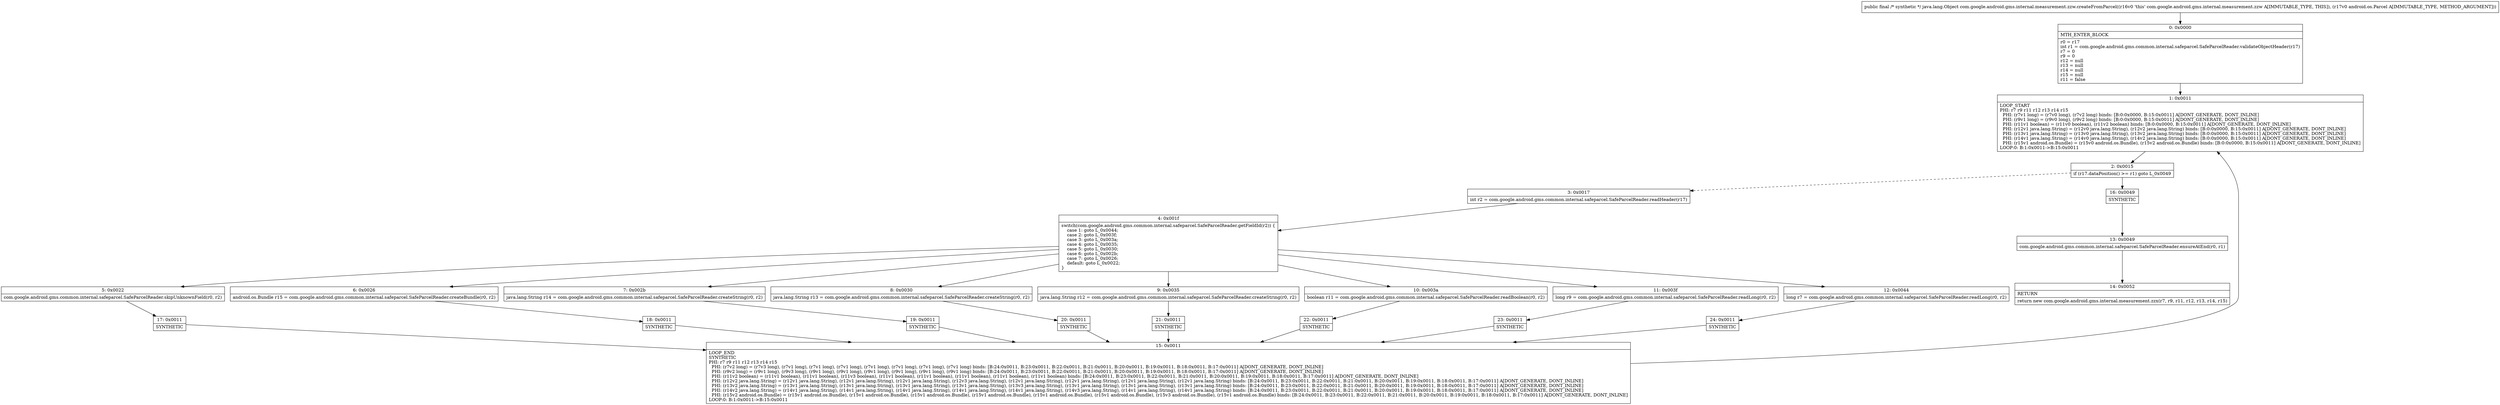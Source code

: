 digraph "CFG forcom.google.android.gms.internal.measurement.zzw.createFromParcel(Landroid\/os\/Parcel;)Ljava\/lang\/Object;" {
Node_0 [shape=record,label="{0\:\ 0x0000|MTH_ENTER_BLOCK\l|r0 = r17\lint r1 = com.google.android.gms.common.internal.safeparcel.SafeParcelReader.validateObjectHeader(r17)\lr7 = 0\lr9 = 0\lr12 = null\lr13 = null\lr14 = null\lr15 = null\lr11 = false\l}"];
Node_1 [shape=record,label="{1\:\ 0x0011|LOOP_START\lPHI: r7 r9 r11 r12 r13 r14 r15 \l  PHI: (r7v1 long) = (r7v0 long), (r7v2 long) binds: [B:0:0x0000, B:15:0x0011] A[DONT_GENERATE, DONT_INLINE]\l  PHI: (r9v1 long) = (r9v0 long), (r9v2 long) binds: [B:0:0x0000, B:15:0x0011] A[DONT_GENERATE, DONT_INLINE]\l  PHI: (r11v1 boolean) = (r11v0 boolean), (r11v2 boolean) binds: [B:0:0x0000, B:15:0x0011] A[DONT_GENERATE, DONT_INLINE]\l  PHI: (r12v1 java.lang.String) = (r12v0 java.lang.String), (r12v2 java.lang.String) binds: [B:0:0x0000, B:15:0x0011] A[DONT_GENERATE, DONT_INLINE]\l  PHI: (r13v1 java.lang.String) = (r13v0 java.lang.String), (r13v2 java.lang.String) binds: [B:0:0x0000, B:15:0x0011] A[DONT_GENERATE, DONT_INLINE]\l  PHI: (r14v1 java.lang.String) = (r14v0 java.lang.String), (r14v2 java.lang.String) binds: [B:0:0x0000, B:15:0x0011] A[DONT_GENERATE, DONT_INLINE]\l  PHI: (r15v1 android.os.Bundle) = (r15v0 android.os.Bundle), (r15v2 android.os.Bundle) binds: [B:0:0x0000, B:15:0x0011] A[DONT_GENERATE, DONT_INLINE]\lLOOP:0: B:1:0x0011\-\>B:15:0x0011\l}"];
Node_2 [shape=record,label="{2\:\ 0x0015|if (r17.dataPosition() \>= r1) goto L_0x0049\l}"];
Node_3 [shape=record,label="{3\:\ 0x0017|int r2 = com.google.android.gms.common.internal.safeparcel.SafeParcelReader.readHeader(r17)\l}"];
Node_4 [shape=record,label="{4\:\ 0x001f|switch(com.google.android.gms.common.internal.safeparcel.SafeParcelReader.getFieldId(r2)) \{\l    case 1: goto L_0x0044;\l    case 2: goto L_0x003f;\l    case 3: goto L_0x003a;\l    case 4: goto L_0x0035;\l    case 5: goto L_0x0030;\l    case 6: goto L_0x002b;\l    case 7: goto L_0x0026;\l    default: goto L_0x0022;\l\}\l}"];
Node_5 [shape=record,label="{5\:\ 0x0022|com.google.android.gms.common.internal.safeparcel.SafeParcelReader.skipUnknownField(r0, r2)\l}"];
Node_6 [shape=record,label="{6\:\ 0x0026|android.os.Bundle r15 = com.google.android.gms.common.internal.safeparcel.SafeParcelReader.createBundle(r0, r2)\l}"];
Node_7 [shape=record,label="{7\:\ 0x002b|java.lang.String r14 = com.google.android.gms.common.internal.safeparcel.SafeParcelReader.createString(r0, r2)\l}"];
Node_8 [shape=record,label="{8\:\ 0x0030|java.lang.String r13 = com.google.android.gms.common.internal.safeparcel.SafeParcelReader.createString(r0, r2)\l}"];
Node_9 [shape=record,label="{9\:\ 0x0035|java.lang.String r12 = com.google.android.gms.common.internal.safeparcel.SafeParcelReader.createString(r0, r2)\l}"];
Node_10 [shape=record,label="{10\:\ 0x003a|boolean r11 = com.google.android.gms.common.internal.safeparcel.SafeParcelReader.readBoolean(r0, r2)\l}"];
Node_11 [shape=record,label="{11\:\ 0x003f|long r9 = com.google.android.gms.common.internal.safeparcel.SafeParcelReader.readLong(r0, r2)\l}"];
Node_12 [shape=record,label="{12\:\ 0x0044|long r7 = com.google.android.gms.common.internal.safeparcel.SafeParcelReader.readLong(r0, r2)\l}"];
Node_13 [shape=record,label="{13\:\ 0x0049|com.google.android.gms.common.internal.safeparcel.SafeParcelReader.ensureAtEnd(r0, r1)\l}"];
Node_14 [shape=record,label="{14\:\ 0x0052|RETURN\l|return new com.google.android.gms.internal.measurement.zzx(r7, r9, r11, r12, r13, r14, r15)\l}"];
Node_15 [shape=record,label="{15\:\ 0x0011|LOOP_END\lSYNTHETIC\lPHI: r7 r9 r11 r12 r13 r14 r15 \l  PHI: (r7v2 long) = (r7v3 long), (r7v1 long), (r7v1 long), (r7v1 long), (r7v1 long), (r7v1 long), (r7v1 long), (r7v1 long) binds: [B:24:0x0011, B:23:0x0011, B:22:0x0011, B:21:0x0011, B:20:0x0011, B:19:0x0011, B:18:0x0011, B:17:0x0011] A[DONT_GENERATE, DONT_INLINE]\l  PHI: (r9v2 long) = (r9v1 long), (r9v3 long), (r9v1 long), (r9v1 long), (r9v1 long), (r9v1 long), (r9v1 long), (r9v1 long) binds: [B:24:0x0011, B:23:0x0011, B:22:0x0011, B:21:0x0011, B:20:0x0011, B:19:0x0011, B:18:0x0011, B:17:0x0011] A[DONT_GENERATE, DONT_INLINE]\l  PHI: (r11v2 boolean) = (r11v1 boolean), (r11v1 boolean), (r11v3 boolean), (r11v1 boolean), (r11v1 boolean), (r11v1 boolean), (r11v1 boolean), (r11v1 boolean) binds: [B:24:0x0011, B:23:0x0011, B:22:0x0011, B:21:0x0011, B:20:0x0011, B:19:0x0011, B:18:0x0011, B:17:0x0011] A[DONT_GENERATE, DONT_INLINE]\l  PHI: (r12v2 java.lang.String) = (r12v1 java.lang.String), (r12v1 java.lang.String), (r12v1 java.lang.String), (r12v3 java.lang.String), (r12v1 java.lang.String), (r12v1 java.lang.String), (r12v1 java.lang.String), (r12v1 java.lang.String) binds: [B:24:0x0011, B:23:0x0011, B:22:0x0011, B:21:0x0011, B:20:0x0011, B:19:0x0011, B:18:0x0011, B:17:0x0011] A[DONT_GENERATE, DONT_INLINE]\l  PHI: (r13v2 java.lang.String) = (r13v1 java.lang.String), (r13v1 java.lang.String), (r13v1 java.lang.String), (r13v1 java.lang.String), (r13v3 java.lang.String), (r13v1 java.lang.String), (r13v1 java.lang.String), (r13v1 java.lang.String) binds: [B:24:0x0011, B:23:0x0011, B:22:0x0011, B:21:0x0011, B:20:0x0011, B:19:0x0011, B:18:0x0011, B:17:0x0011] A[DONT_GENERATE, DONT_INLINE]\l  PHI: (r14v2 java.lang.String) = (r14v1 java.lang.String), (r14v1 java.lang.String), (r14v1 java.lang.String), (r14v1 java.lang.String), (r14v1 java.lang.String), (r14v3 java.lang.String), (r14v1 java.lang.String), (r14v1 java.lang.String) binds: [B:24:0x0011, B:23:0x0011, B:22:0x0011, B:21:0x0011, B:20:0x0011, B:19:0x0011, B:18:0x0011, B:17:0x0011] A[DONT_GENERATE, DONT_INLINE]\l  PHI: (r15v2 android.os.Bundle) = (r15v1 android.os.Bundle), (r15v1 android.os.Bundle), (r15v1 android.os.Bundle), (r15v1 android.os.Bundle), (r15v1 android.os.Bundle), (r15v1 android.os.Bundle), (r15v3 android.os.Bundle), (r15v1 android.os.Bundle) binds: [B:24:0x0011, B:23:0x0011, B:22:0x0011, B:21:0x0011, B:20:0x0011, B:19:0x0011, B:18:0x0011, B:17:0x0011] A[DONT_GENERATE, DONT_INLINE]\lLOOP:0: B:1:0x0011\-\>B:15:0x0011\l}"];
Node_16 [shape=record,label="{16\:\ 0x0049|SYNTHETIC\l}"];
Node_17 [shape=record,label="{17\:\ 0x0011|SYNTHETIC\l}"];
Node_18 [shape=record,label="{18\:\ 0x0011|SYNTHETIC\l}"];
Node_19 [shape=record,label="{19\:\ 0x0011|SYNTHETIC\l}"];
Node_20 [shape=record,label="{20\:\ 0x0011|SYNTHETIC\l}"];
Node_21 [shape=record,label="{21\:\ 0x0011|SYNTHETIC\l}"];
Node_22 [shape=record,label="{22\:\ 0x0011|SYNTHETIC\l}"];
Node_23 [shape=record,label="{23\:\ 0x0011|SYNTHETIC\l}"];
Node_24 [shape=record,label="{24\:\ 0x0011|SYNTHETIC\l}"];
MethodNode[shape=record,label="{public final \/* synthetic *\/ java.lang.Object com.google.android.gms.internal.measurement.zzw.createFromParcel((r16v0 'this' com.google.android.gms.internal.measurement.zzw A[IMMUTABLE_TYPE, THIS]), (r17v0 android.os.Parcel A[IMMUTABLE_TYPE, METHOD_ARGUMENT])) }"];
MethodNode -> Node_0;
Node_0 -> Node_1;
Node_1 -> Node_2;
Node_2 -> Node_3[style=dashed];
Node_2 -> Node_16;
Node_3 -> Node_4;
Node_4 -> Node_5;
Node_4 -> Node_6;
Node_4 -> Node_7;
Node_4 -> Node_8;
Node_4 -> Node_9;
Node_4 -> Node_10;
Node_4 -> Node_11;
Node_4 -> Node_12;
Node_5 -> Node_17;
Node_6 -> Node_18;
Node_7 -> Node_19;
Node_8 -> Node_20;
Node_9 -> Node_21;
Node_10 -> Node_22;
Node_11 -> Node_23;
Node_12 -> Node_24;
Node_13 -> Node_14;
Node_15 -> Node_1;
Node_16 -> Node_13;
Node_17 -> Node_15;
Node_18 -> Node_15;
Node_19 -> Node_15;
Node_20 -> Node_15;
Node_21 -> Node_15;
Node_22 -> Node_15;
Node_23 -> Node_15;
Node_24 -> Node_15;
}

